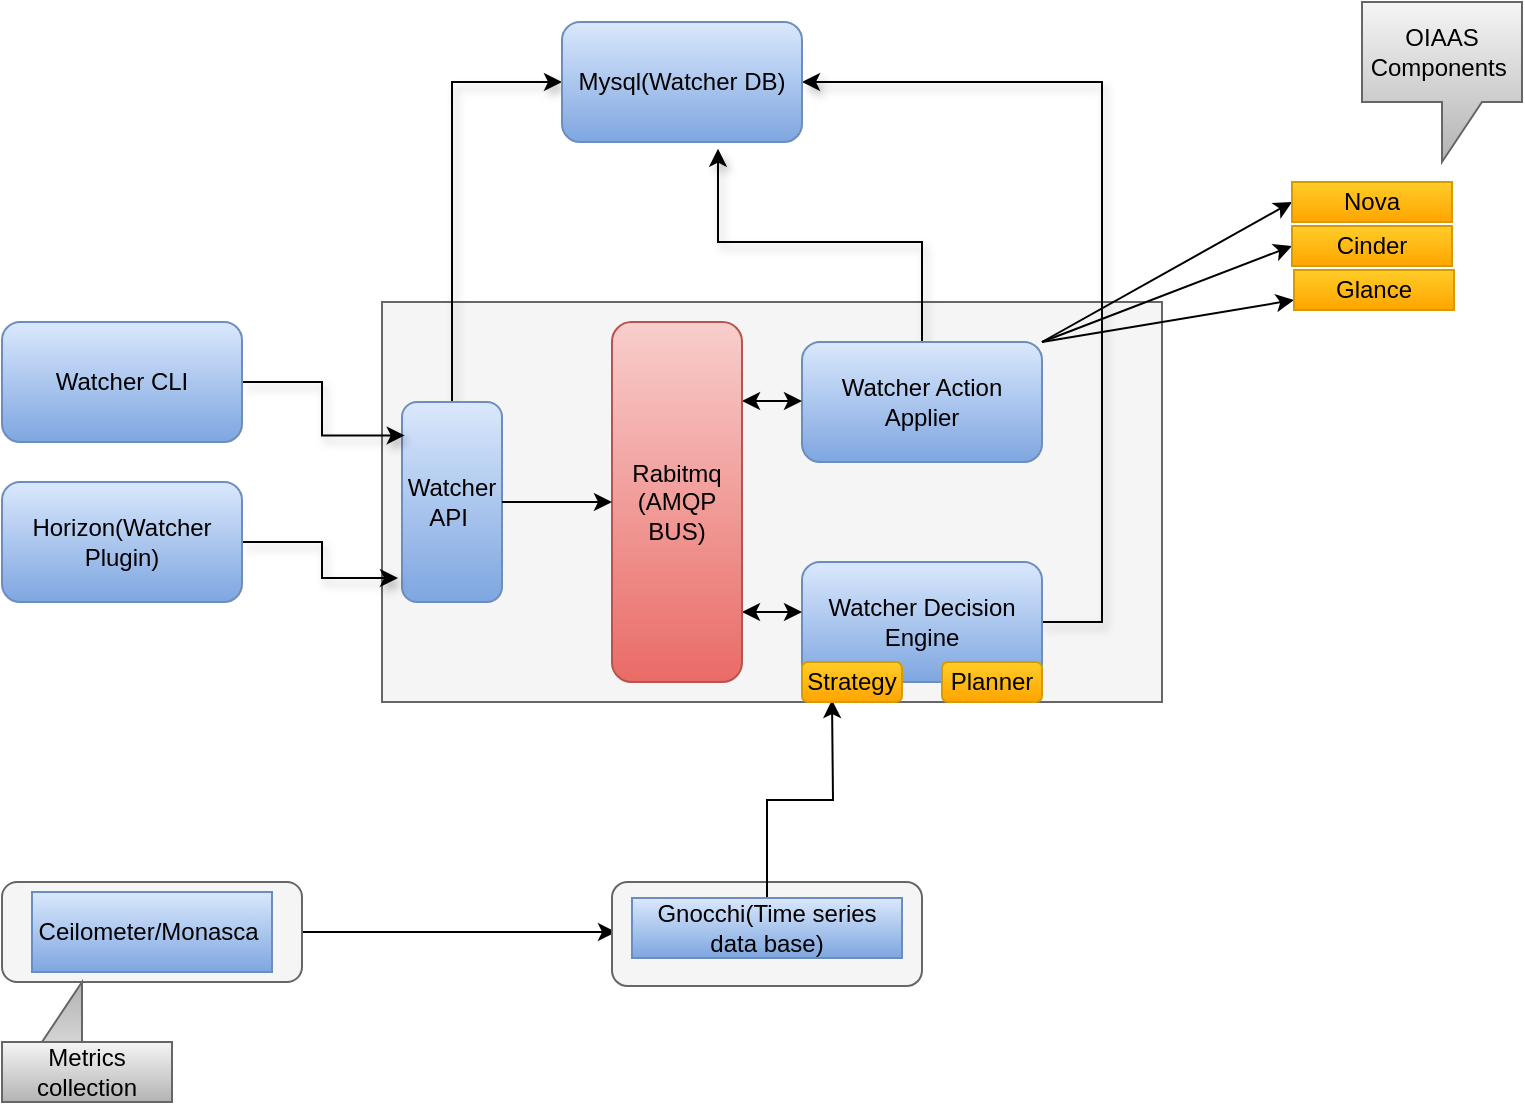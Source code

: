 <mxfile version="13.1.2" type="github">
  <diagram id="r900yOcnoeXVOKVt3aWr" name="Page-1">
    <mxGraphModel dx="782" dy="-680" grid="1" gridSize="10" guides="1" tooltips="1" connect="1" arrows="1" fold="1" page="1" pageScale="1" pageWidth="850" pageHeight="1100" math="0" shadow="0">
      <root>
        <mxCell id="0" />
        <mxCell id="1" parent="0" />
        <mxCell id="voaHNW0k9UuCX55IlwGp-2" value="" style="rounded=0;whiteSpace=wrap;html=1;fillColor=#f5f5f5;strokeColor=#666666;fontColor=#333333;" parent="1" vertex="1">
          <mxGeometry x="200" y="1270" width="390" height="200" as="geometry" />
        </mxCell>
        <mxCell id="voaHNW0k9UuCX55IlwGp-14" style="edgeStyle=orthogonalEdgeStyle;rounded=0;orthogonalLoop=1;jettySize=auto;html=1;exitX=1;exitY=0.5;exitDx=0;exitDy=0;exitPerimeter=0;" parent="1" edge="1">
          <mxGeometry relative="1" as="geometry">
            <mxPoint x="317" y="1585" as="targetPoint" />
            <mxPoint x="160" y="1595" as="sourcePoint" />
            <Array as="points">
              <mxPoint x="160" y="1585" />
            </Array>
          </mxGeometry>
        </mxCell>
        <mxCell id="voaHNW0k9UuCX55IlwGp-3" value="" style="rounded=1;whiteSpace=wrap;html=1;fillColor=#f5f5f5;strokeColor=#666666;fontColor=#333333;" parent="1" vertex="1">
          <mxGeometry x="10" y="1560" width="150" height="50" as="geometry" />
        </mxCell>
        <mxCell id="voaHNW0k9UuCX55IlwGp-4" value="Ceilometer/Monasca&amp;nbsp;" style="rounded=0;whiteSpace=wrap;html=1;gradientColor=#7ea6e0;fillColor=#dae8fc;strokeColor=#6c8ebf;" parent="1" vertex="1">
          <mxGeometry x="25" y="1565" width="120" height="40" as="geometry" />
        </mxCell>
        <mxCell id="voaHNW0k9UuCX55IlwGp-6" value="" style="shape=callout;whiteSpace=wrap;html=1;perimeter=calloutPerimeter;rotation=-180;gradientColor=#b3b3b3;fillColor=#f5f5f5;strokeColor=#666666;" parent="1" vertex="1">
          <mxGeometry x="10" y="1610" width="80" height="60" as="geometry" />
        </mxCell>
        <mxCell id="voaHNW0k9UuCX55IlwGp-7" value="Metrics collection" style="text;html=1;strokeColor=#666666;fillColor=#f5f5f5;align=center;verticalAlign=middle;whiteSpace=wrap;rounded=0;gradientColor=#b3b3b3;" parent="1" vertex="1">
          <mxGeometry x="10" y="1640" width="85" height="30" as="geometry" />
        </mxCell>
        <mxCell id="voaHNW0k9UuCX55IlwGp-9" value="" style="rounded=1;whiteSpace=wrap;html=1;fillColor=#f5f5f5;strokeColor=#666666;fontColor=#333333;" parent="1" vertex="1">
          <mxGeometry x="315" y="1560" width="155" height="52" as="geometry" />
        </mxCell>
        <mxCell id="voaHNW0k9UuCX55IlwGp-25" style="edgeStyle=orthogonalEdgeStyle;rounded=0;orthogonalLoop=1;jettySize=auto;html=1;exitX=0.5;exitY=0;exitDx=0;exitDy=0;exitPerimeter=0;" parent="1" source="voaHNW0k9UuCX55IlwGp-13" edge="1">
          <mxGeometry relative="1" as="geometry">
            <mxPoint x="425" y="1469" as="targetPoint" />
            <mxPoint x="425" y="1529" as="sourcePoint" />
          </mxGeometry>
        </mxCell>
        <mxCell id="voaHNW0k9UuCX55IlwGp-13" value="Gnocchi(Time series data base)" style="text;html=1;strokeColor=#6c8ebf;fillColor=#dae8fc;align=center;verticalAlign=middle;whiteSpace=wrap;rounded=0;gradientColor=#7ea6e0;" parent="1" vertex="1">
          <mxGeometry x="325" y="1568" width="135" height="30" as="geometry" />
        </mxCell>
        <mxCell id="voaHNW0k9UuCX55IlwGp-61" style="edgeStyle=orthogonalEdgeStyle;rounded=0;orthogonalLoop=1;jettySize=auto;html=1;entryX=1;entryY=0.5;entryDx=0;entryDy=0;shadow=1;" parent="1" source="voaHNW0k9UuCX55IlwGp-18" target="voaHNW0k9UuCX55IlwGp-52" edge="1">
          <mxGeometry relative="1" as="geometry">
            <Array as="points">
              <mxPoint x="560" y="1430" />
              <mxPoint x="560" y="1160" />
            </Array>
          </mxGeometry>
        </mxCell>
        <mxCell id="voaHNW0k9UuCX55IlwGp-18" value="Watcher Decision Engine" style="rounded=1;whiteSpace=wrap;html=1;gradientColor=#7ea6e0;fillColor=#dae8fc;strokeColor=#6c8ebf;" parent="1" vertex="1">
          <mxGeometry x="410" y="1400" width="120" height="60" as="geometry" />
        </mxCell>
        <mxCell id="voaHNW0k9UuCX55IlwGp-19" value="Strategy" style="rounded=1;whiteSpace=wrap;html=1;gradientColor=#ffa500;fillColor=#ffcd28;strokeColor=#d79b00;" parent="1" vertex="1">
          <mxGeometry x="410" y="1450" width="50" height="20" as="geometry" />
        </mxCell>
        <mxCell id="voaHNW0k9UuCX55IlwGp-20" value="Planner" style="rounded=1;whiteSpace=wrap;html=1;gradientColor=#ffa500;fillColor=#ffcd28;strokeColor=#d79b00;" parent="1" vertex="1">
          <mxGeometry x="480" y="1450" width="50" height="20" as="geometry" />
        </mxCell>
        <mxCell id="voaHNW0k9UuCX55IlwGp-30" value="" style="endArrow=classic;startArrow=classic;html=1;" parent="1" edge="1">
          <mxGeometry width="50" height="50" relative="1" as="geometry">
            <mxPoint x="380" y="1425" as="sourcePoint" />
            <mxPoint x="410" y="1425" as="targetPoint" />
          </mxGeometry>
        </mxCell>
        <mxCell id="voaHNW0k9UuCX55IlwGp-60" style="edgeStyle=orthogonalEdgeStyle;rounded=0;orthogonalLoop=1;jettySize=auto;html=1;entryX=0.65;entryY=1.056;entryDx=0;entryDy=0;entryPerimeter=0;shadow=1;" parent="1" source="voaHNW0k9UuCX55IlwGp-31" target="voaHNW0k9UuCX55IlwGp-52" edge="1">
          <mxGeometry relative="1" as="geometry" />
        </mxCell>
        <mxCell id="voaHNW0k9UuCX55IlwGp-31" value="Watcher Action Applier" style="rounded=1;whiteSpace=wrap;html=1;gradientColor=#7ea6e0;fillColor=#dae8fc;strokeColor=#6c8ebf;" parent="1" vertex="1">
          <mxGeometry x="410" y="1290" width="120" height="60" as="geometry" />
        </mxCell>
        <mxCell id="voaHNW0k9UuCX55IlwGp-33" value="" style="endArrow=classic;startArrow=classic;html=1;" parent="1" edge="1">
          <mxGeometry width="50" height="50" relative="1" as="geometry">
            <mxPoint x="380" y="1319.5" as="sourcePoint" />
            <mxPoint x="410" y="1319.5" as="targetPoint" />
          </mxGeometry>
        </mxCell>
        <mxCell id="voaHNW0k9UuCX55IlwGp-34" value="&lt;span&gt;Rabitmq&lt;/span&gt;&lt;br&gt;&lt;span&gt;(AMQP BUS)&lt;/span&gt;" style="rounded=1;whiteSpace=wrap;html=1;gradientColor=#ea6b66;fillColor=#f8cecc;strokeColor=#b85450;" parent="1" vertex="1">
          <mxGeometry x="315" y="1280" width="65" height="180" as="geometry" />
        </mxCell>
        <mxCell id="voaHNW0k9UuCX55IlwGp-55" style="edgeStyle=orthogonalEdgeStyle;rounded=0;orthogonalLoop=1;jettySize=auto;html=1;shadow=1;entryX=0;entryY=0.5;entryDx=0;entryDy=0;" parent="1" source="voaHNW0k9UuCX55IlwGp-35" target="voaHNW0k9UuCX55IlwGp-52" edge="1">
          <mxGeometry relative="1" as="geometry">
            <mxPoint x="235" y="1120" as="targetPoint" />
            <Array as="points">
              <mxPoint x="235" y="1160" />
            </Array>
          </mxGeometry>
        </mxCell>
        <mxCell id="voaHNW0k9UuCX55IlwGp-35" value="&lt;span&gt;Watcher API&amp;nbsp;&lt;/span&gt;" style="rounded=1;whiteSpace=wrap;html=1;gradientColor=#7ea6e0;fillColor=#dae8fc;strokeColor=#6c8ebf;" parent="1" vertex="1">
          <mxGeometry x="210" y="1320" width="50" height="100" as="geometry" />
        </mxCell>
        <mxCell id="voaHNW0k9UuCX55IlwGp-38" value="" style="endArrow=classic;html=1;entryX=0.282;entryY=0.55;entryDx=0;entryDy=0;entryPerimeter=0;" parent="1" edge="1">
          <mxGeometry width="50" height="50" relative="1" as="geometry">
            <mxPoint x="260" y="1370" as="sourcePoint" />
            <mxPoint x="314.98" y="1370" as="targetPoint" />
          </mxGeometry>
        </mxCell>
        <mxCell id="voaHNW0k9UuCX55IlwGp-40" value="" style="endArrow=classic;html=1;entryX=0;entryY=0.5;entryDx=0;entryDy=0;" parent="1" target="voaHNW0k9UuCX55IlwGp-44" edge="1">
          <mxGeometry width="50" height="50" relative="1" as="geometry">
            <mxPoint x="530" y="1290" as="sourcePoint" />
            <mxPoint x="640" y="1240" as="targetPoint" />
          </mxGeometry>
        </mxCell>
        <mxCell id="voaHNW0k9UuCX55IlwGp-41" value="" style="endArrow=classic;html=1;exitX=1;exitY=0;exitDx=0;exitDy=0;entryX=0;entryY=0.5;entryDx=0;entryDy=0;" parent="1" source="voaHNW0k9UuCX55IlwGp-31" target="voaHNW0k9UuCX55IlwGp-45" edge="1">
          <mxGeometry width="50" height="50" relative="1" as="geometry">
            <mxPoint x="540" y="1300" as="sourcePoint" />
            <mxPoint x="650" y="1250" as="targetPoint" />
          </mxGeometry>
        </mxCell>
        <mxCell id="voaHNW0k9UuCX55IlwGp-42" value="" style="endArrow=classic;html=1;entryX=0;entryY=0.75;entryDx=0;entryDy=0;" parent="1" target="voaHNW0k9UuCX55IlwGp-46" edge="1">
          <mxGeometry width="50" height="50" relative="1" as="geometry">
            <mxPoint x="530" y="1290" as="sourcePoint" />
            <mxPoint x="650" y="1270" as="targetPoint" />
          </mxGeometry>
        </mxCell>
        <mxCell id="voaHNW0k9UuCX55IlwGp-44" value="Nova" style="text;html=1;strokeColor=#d79b00;fillColor=#ffcd28;align=center;verticalAlign=middle;whiteSpace=wrap;rounded=0;gradientColor=#ffa500;" parent="1" vertex="1">
          <mxGeometry x="655" y="1210" width="80" height="20" as="geometry" />
        </mxCell>
        <mxCell id="voaHNW0k9UuCX55IlwGp-45" value="Cinder" style="text;html=1;strokeColor=#d79b00;fillColor=#ffcd28;align=center;verticalAlign=middle;whiteSpace=wrap;rounded=0;gradientColor=#ffa500;" parent="1" vertex="1">
          <mxGeometry x="655" y="1232" width="80" height="20" as="geometry" />
        </mxCell>
        <mxCell id="voaHNW0k9UuCX55IlwGp-46" value="Glance" style="text;html=1;strokeColor=#d79b00;fillColor=#ffcd28;align=center;verticalAlign=middle;whiteSpace=wrap;rounded=0;gradientColor=#ffa500;" parent="1" vertex="1">
          <mxGeometry x="656" y="1254" width="80" height="20" as="geometry" />
        </mxCell>
        <mxCell id="voaHNW0k9UuCX55IlwGp-49" value="OIAAS Components&amp;nbsp;" style="shape=callout;whiteSpace=wrap;html=1;perimeter=calloutPerimeter;gradientColor=#b3b3b3;fillColor=#f5f5f5;strokeColor=#666666;" parent="1" vertex="1">
          <mxGeometry x="690" y="1120" width="80" height="80" as="geometry" />
        </mxCell>
        <mxCell id="voaHNW0k9UuCX55IlwGp-62" style="edgeStyle=orthogonalEdgeStyle;rounded=0;orthogonalLoop=1;jettySize=auto;html=1;entryX=0.027;entryY=0.167;entryDx=0;entryDy=0;entryPerimeter=0;shadow=1;" parent="1" source="voaHNW0k9UuCX55IlwGp-50" target="voaHNW0k9UuCX55IlwGp-35" edge="1">
          <mxGeometry relative="1" as="geometry" />
        </mxCell>
        <mxCell id="voaHNW0k9UuCX55IlwGp-50" value="Watcher CLI" style="rounded=1;whiteSpace=wrap;html=1;gradientColor=#7ea6e0;fillColor=#dae8fc;strokeColor=#6c8ebf;" parent="1" vertex="1">
          <mxGeometry x="10" y="1280" width="120" height="60" as="geometry" />
        </mxCell>
        <mxCell id="voaHNW0k9UuCX55IlwGp-63" style="edgeStyle=orthogonalEdgeStyle;rounded=0;orthogonalLoop=1;jettySize=auto;html=1;entryX=-0.04;entryY=0.88;entryDx=0;entryDy=0;entryPerimeter=0;shadow=1;" parent="1" source="voaHNW0k9UuCX55IlwGp-51" target="voaHNW0k9UuCX55IlwGp-35" edge="1">
          <mxGeometry relative="1" as="geometry" />
        </mxCell>
        <mxCell id="voaHNW0k9UuCX55IlwGp-51" value="Horizon(Watcher Plugin)" style="rounded=1;whiteSpace=wrap;html=1;gradientColor=#7ea6e0;fillColor=#dae8fc;strokeColor=#6c8ebf;" parent="1" vertex="1">
          <mxGeometry x="10" y="1360" width="120" height="60" as="geometry" />
        </mxCell>
        <mxCell id="voaHNW0k9UuCX55IlwGp-52" value="Mysql(Watcher DB)" style="rounded=1;whiteSpace=wrap;html=1;gradientColor=#7ea6e0;fillColor=#dae8fc;strokeColor=#6c8ebf;" parent="1" vertex="1">
          <mxGeometry x="290" y="1130" width="120" height="60" as="geometry" />
        </mxCell>
      </root>
    </mxGraphModel>
  </diagram>
</mxfile>
